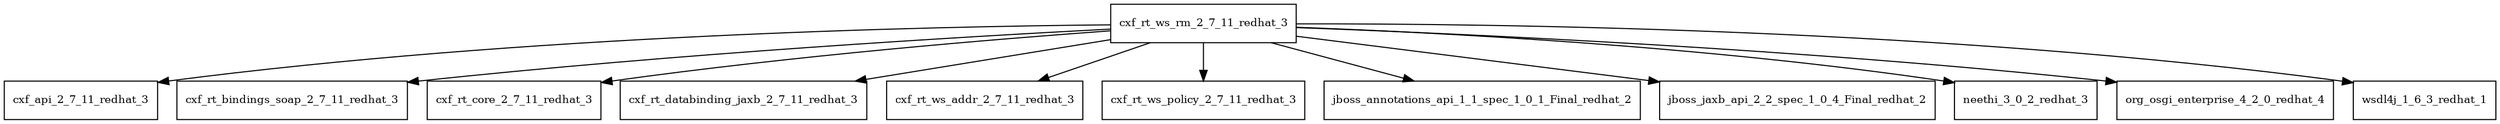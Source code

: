 digraph cxf_rt_ws_rm_2_7_11_redhat_3_dependencies {
  node [shape = box, fontsize=10.0];
  cxf_rt_ws_rm_2_7_11_redhat_3 -> cxf_api_2_7_11_redhat_3;
  cxf_rt_ws_rm_2_7_11_redhat_3 -> cxf_rt_bindings_soap_2_7_11_redhat_3;
  cxf_rt_ws_rm_2_7_11_redhat_3 -> cxf_rt_core_2_7_11_redhat_3;
  cxf_rt_ws_rm_2_7_11_redhat_3 -> cxf_rt_databinding_jaxb_2_7_11_redhat_3;
  cxf_rt_ws_rm_2_7_11_redhat_3 -> cxf_rt_ws_addr_2_7_11_redhat_3;
  cxf_rt_ws_rm_2_7_11_redhat_3 -> cxf_rt_ws_policy_2_7_11_redhat_3;
  cxf_rt_ws_rm_2_7_11_redhat_3 -> jboss_annotations_api_1_1_spec_1_0_1_Final_redhat_2;
  cxf_rt_ws_rm_2_7_11_redhat_3 -> jboss_jaxb_api_2_2_spec_1_0_4_Final_redhat_2;
  cxf_rt_ws_rm_2_7_11_redhat_3 -> neethi_3_0_2_redhat_3;
  cxf_rt_ws_rm_2_7_11_redhat_3 -> org_osgi_enterprise_4_2_0_redhat_4;
  cxf_rt_ws_rm_2_7_11_redhat_3 -> wsdl4j_1_6_3_redhat_1;
}
